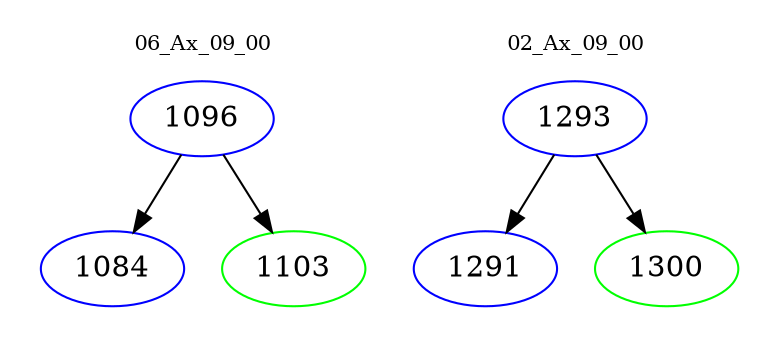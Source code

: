 digraph{
subgraph cluster_0 {
color = white
label = "06_Ax_09_00";
fontsize=10;
T0_1096 [label="1096", color="blue"]
T0_1096 -> T0_1084 [color="black"]
T0_1084 [label="1084", color="blue"]
T0_1096 -> T0_1103 [color="black"]
T0_1103 [label="1103", color="green"]
}
subgraph cluster_1 {
color = white
label = "02_Ax_09_00";
fontsize=10;
T1_1293 [label="1293", color="blue"]
T1_1293 -> T1_1291 [color="black"]
T1_1291 [label="1291", color="blue"]
T1_1293 -> T1_1300 [color="black"]
T1_1300 [label="1300", color="green"]
}
}
